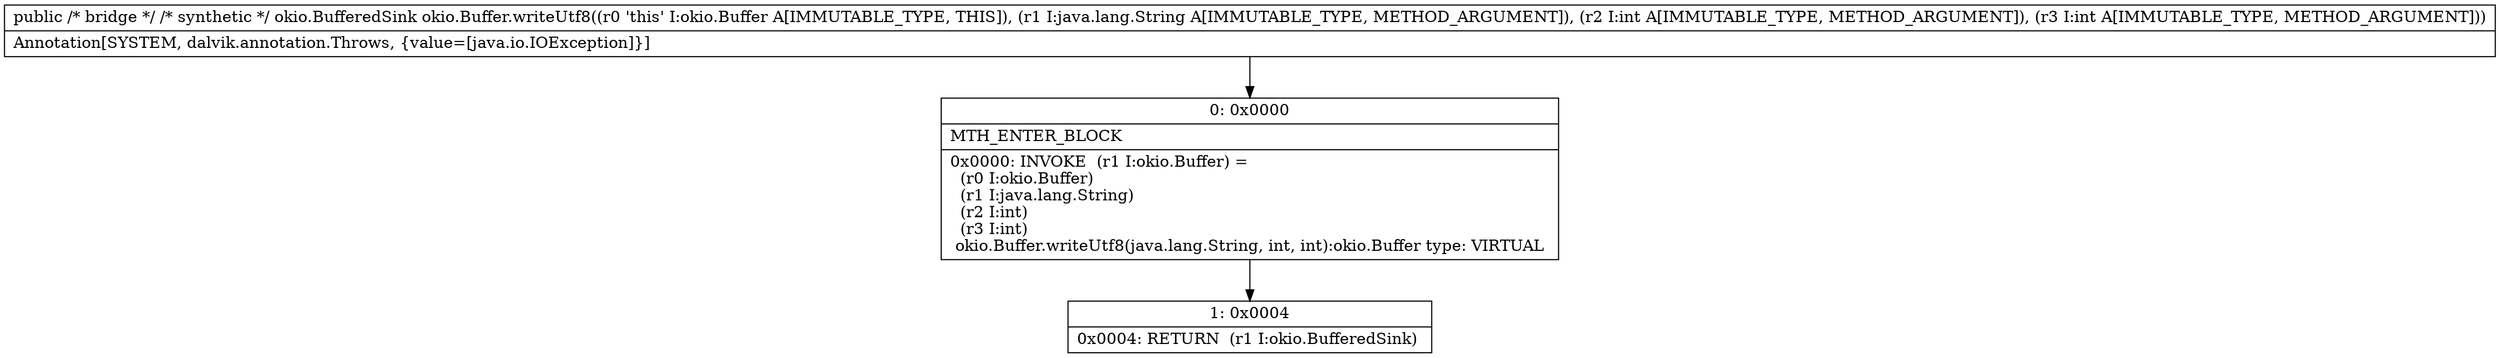 digraph "CFG forokio.Buffer.writeUtf8(Ljava\/lang\/String;II)Lokio\/BufferedSink;" {
Node_0 [shape=record,label="{0\:\ 0x0000|MTH_ENTER_BLOCK\l|0x0000: INVOKE  (r1 I:okio.Buffer) = \l  (r0 I:okio.Buffer)\l  (r1 I:java.lang.String)\l  (r2 I:int)\l  (r3 I:int)\l okio.Buffer.writeUtf8(java.lang.String, int, int):okio.Buffer type: VIRTUAL \l}"];
Node_1 [shape=record,label="{1\:\ 0x0004|0x0004: RETURN  (r1 I:okio.BufferedSink) \l}"];
MethodNode[shape=record,label="{public \/* bridge *\/ \/* synthetic *\/ okio.BufferedSink okio.Buffer.writeUtf8((r0 'this' I:okio.Buffer A[IMMUTABLE_TYPE, THIS]), (r1 I:java.lang.String A[IMMUTABLE_TYPE, METHOD_ARGUMENT]), (r2 I:int A[IMMUTABLE_TYPE, METHOD_ARGUMENT]), (r3 I:int A[IMMUTABLE_TYPE, METHOD_ARGUMENT]))  | Annotation[SYSTEM, dalvik.annotation.Throws, \{value=[java.io.IOException]\}]\l}"];
MethodNode -> Node_0;
Node_0 -> Node_1;
}

